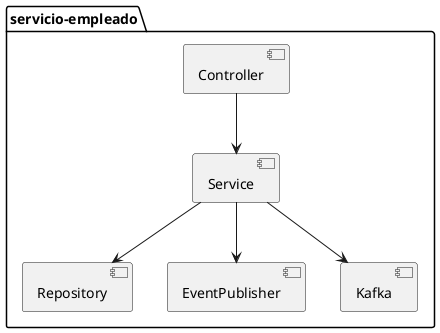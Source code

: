 @startuml
package "servicio-empleado" {
  [Controller] --> [Service]
  [Service] --> [Repository]
  [Service] --> [EventPublisher]
  [Service] --> [Kafka]
}
@enduml
